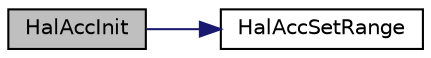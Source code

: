 digraph "HalAccInit"
{
  edge [fontname="Helvetica",fontsize="10",labelfontname="Helvetica",labelfontsize="10"];
  node [fontname="Helvetica",fontsize="10",shape=record];
  rankdir="LR";
  Node1 [label="HalAccInit",height=0.2,width=0.4,color="black", fillcolor="grey75", style="filled" fontcolor="black"];
  Node1 -> Node2 [color="midnightblue",fontsize="10",style="solid",fontname="Helvetica"];
  Node2 [label="HalAccSetRange",height=0.2,width=0.4,color="black", fillcolor="white", style="filled",URL="$hal__acc_8c.html#a0b48d0c868e95a70cbdcc60a1bf18e24"];
}
